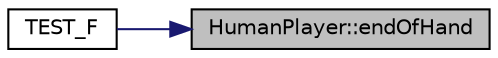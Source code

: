 digraph "HumanPlayer::endOfHand"
{
 // INTERACTIVE_SVG=YES
 // LATEX_PDF_SIZE
  edge [fontname="Helvetica",fontsize="10",labelfontname="Helvetica",labelfontsize="10"];
  node [fontname="Helvetica",fontsize="10",shape=record];
  rankdir="RL";
  Node1 [label="HumanPlayer::endOfHand",height=0.2,width=0.4,color="black", fillcolor="grey75", style="filled", fontcolor="black",tooltip="Handles actions at the end of a hand."];
  Node1 -> Node2 [dir="back",color="midnightblue",fontsize="10",style="solid",fontname="Helvetica"];
  Node2 [label="TEST_F",height=0.2,width=0.4,color="black", fillcolor="white", style="filled",URL="$test___human_player_8cc.html#a9937d3f4c8ef0fd3d04c96dda6727fdf",tooltip=" "];
}
